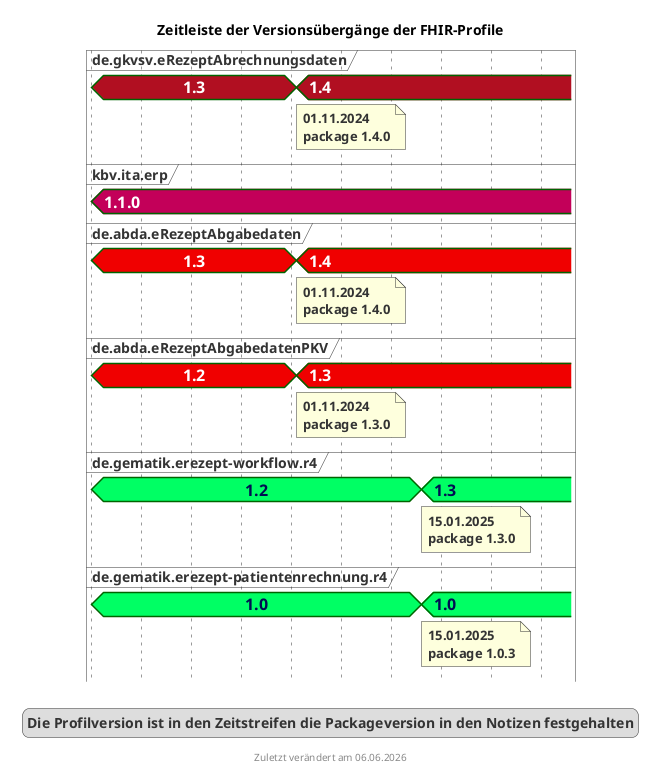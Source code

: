@startuml fhir_version_timeline
<style>
timingDiagram {
  .kbvcolor {
    FontColor #ffffff
    Fontsize 16
    FontStyle bold
    Backgroundcolor #c30059
  }
  .gematikcolor {
    FontColor #000e52
    Fontsize 16
    FontStyle bold
    Backgroundcolor #00ff64
  }
  .davcolor {
    FontColor #ffffff
    Fontsize 16
    FontStyle bold
    BackgroundColor #f00000
  }
  .gkvcolor {
    FontColor #ffffff
    Fontsize 16
    FontStyle bold
    BackgroundColor #b10f21
  }
}
</style>
title Zeitleiste der Versionsübergänge der FHIR-Profile
footer Zuletzt verändert am %date("dd.MM.yyyy")


concise "de.gkvsv.eRezeptAbrechnungsdaten" as GKV <<gkvcolor>>
concise "kbv.ita.erp" as KBV <<kbvcolor>>
concise "de.abda.eRezeptAbgabedaten" as DAV <<davcolor>>
concise "de.abda.eRezeptAbgabedatenPKV" as PKV <<davcolor>>
concise "de.gematik.erezept-workflow.r4" as gematik <<gematikcolor>>
concise "de.gematik.erezept-patientenrechnung.r4" as gematikpkv <<gematikcolor>>


'30 days is scaled to 50 pixels
scale 2592000 as 50 pixels
hide time-axis

@2024/07/01
GKV is 1.3
KBV is 1.1.0
DAV is 1.3
gematik is 1.2
gematikpkv is 1.0
PKV is 1.2


@2024/11/01
GKV is 1.4
note bottom of GKV : 01.11.2024\npackage 1.4.0
DAV is 1.4
note bottom of DAV : 01.11.2024\npackage 1.4.0
PKV is 1.3
note bottom of PKV : 01.11.2024\npackage 1.3.0

@2025/01/15
gematik is 1.3
note bottom of gematik : 15.01.2025\npackage 1.3.0
gematikpkv is 1.0
note bottom of gematikpkv : 15.01.2025\npackage 1.0.3


@2025/03/15

legend
Die Profilversion ist in den Zeitstreifen die Packageversion in den Notizen festgehalten
end legend

@enduml